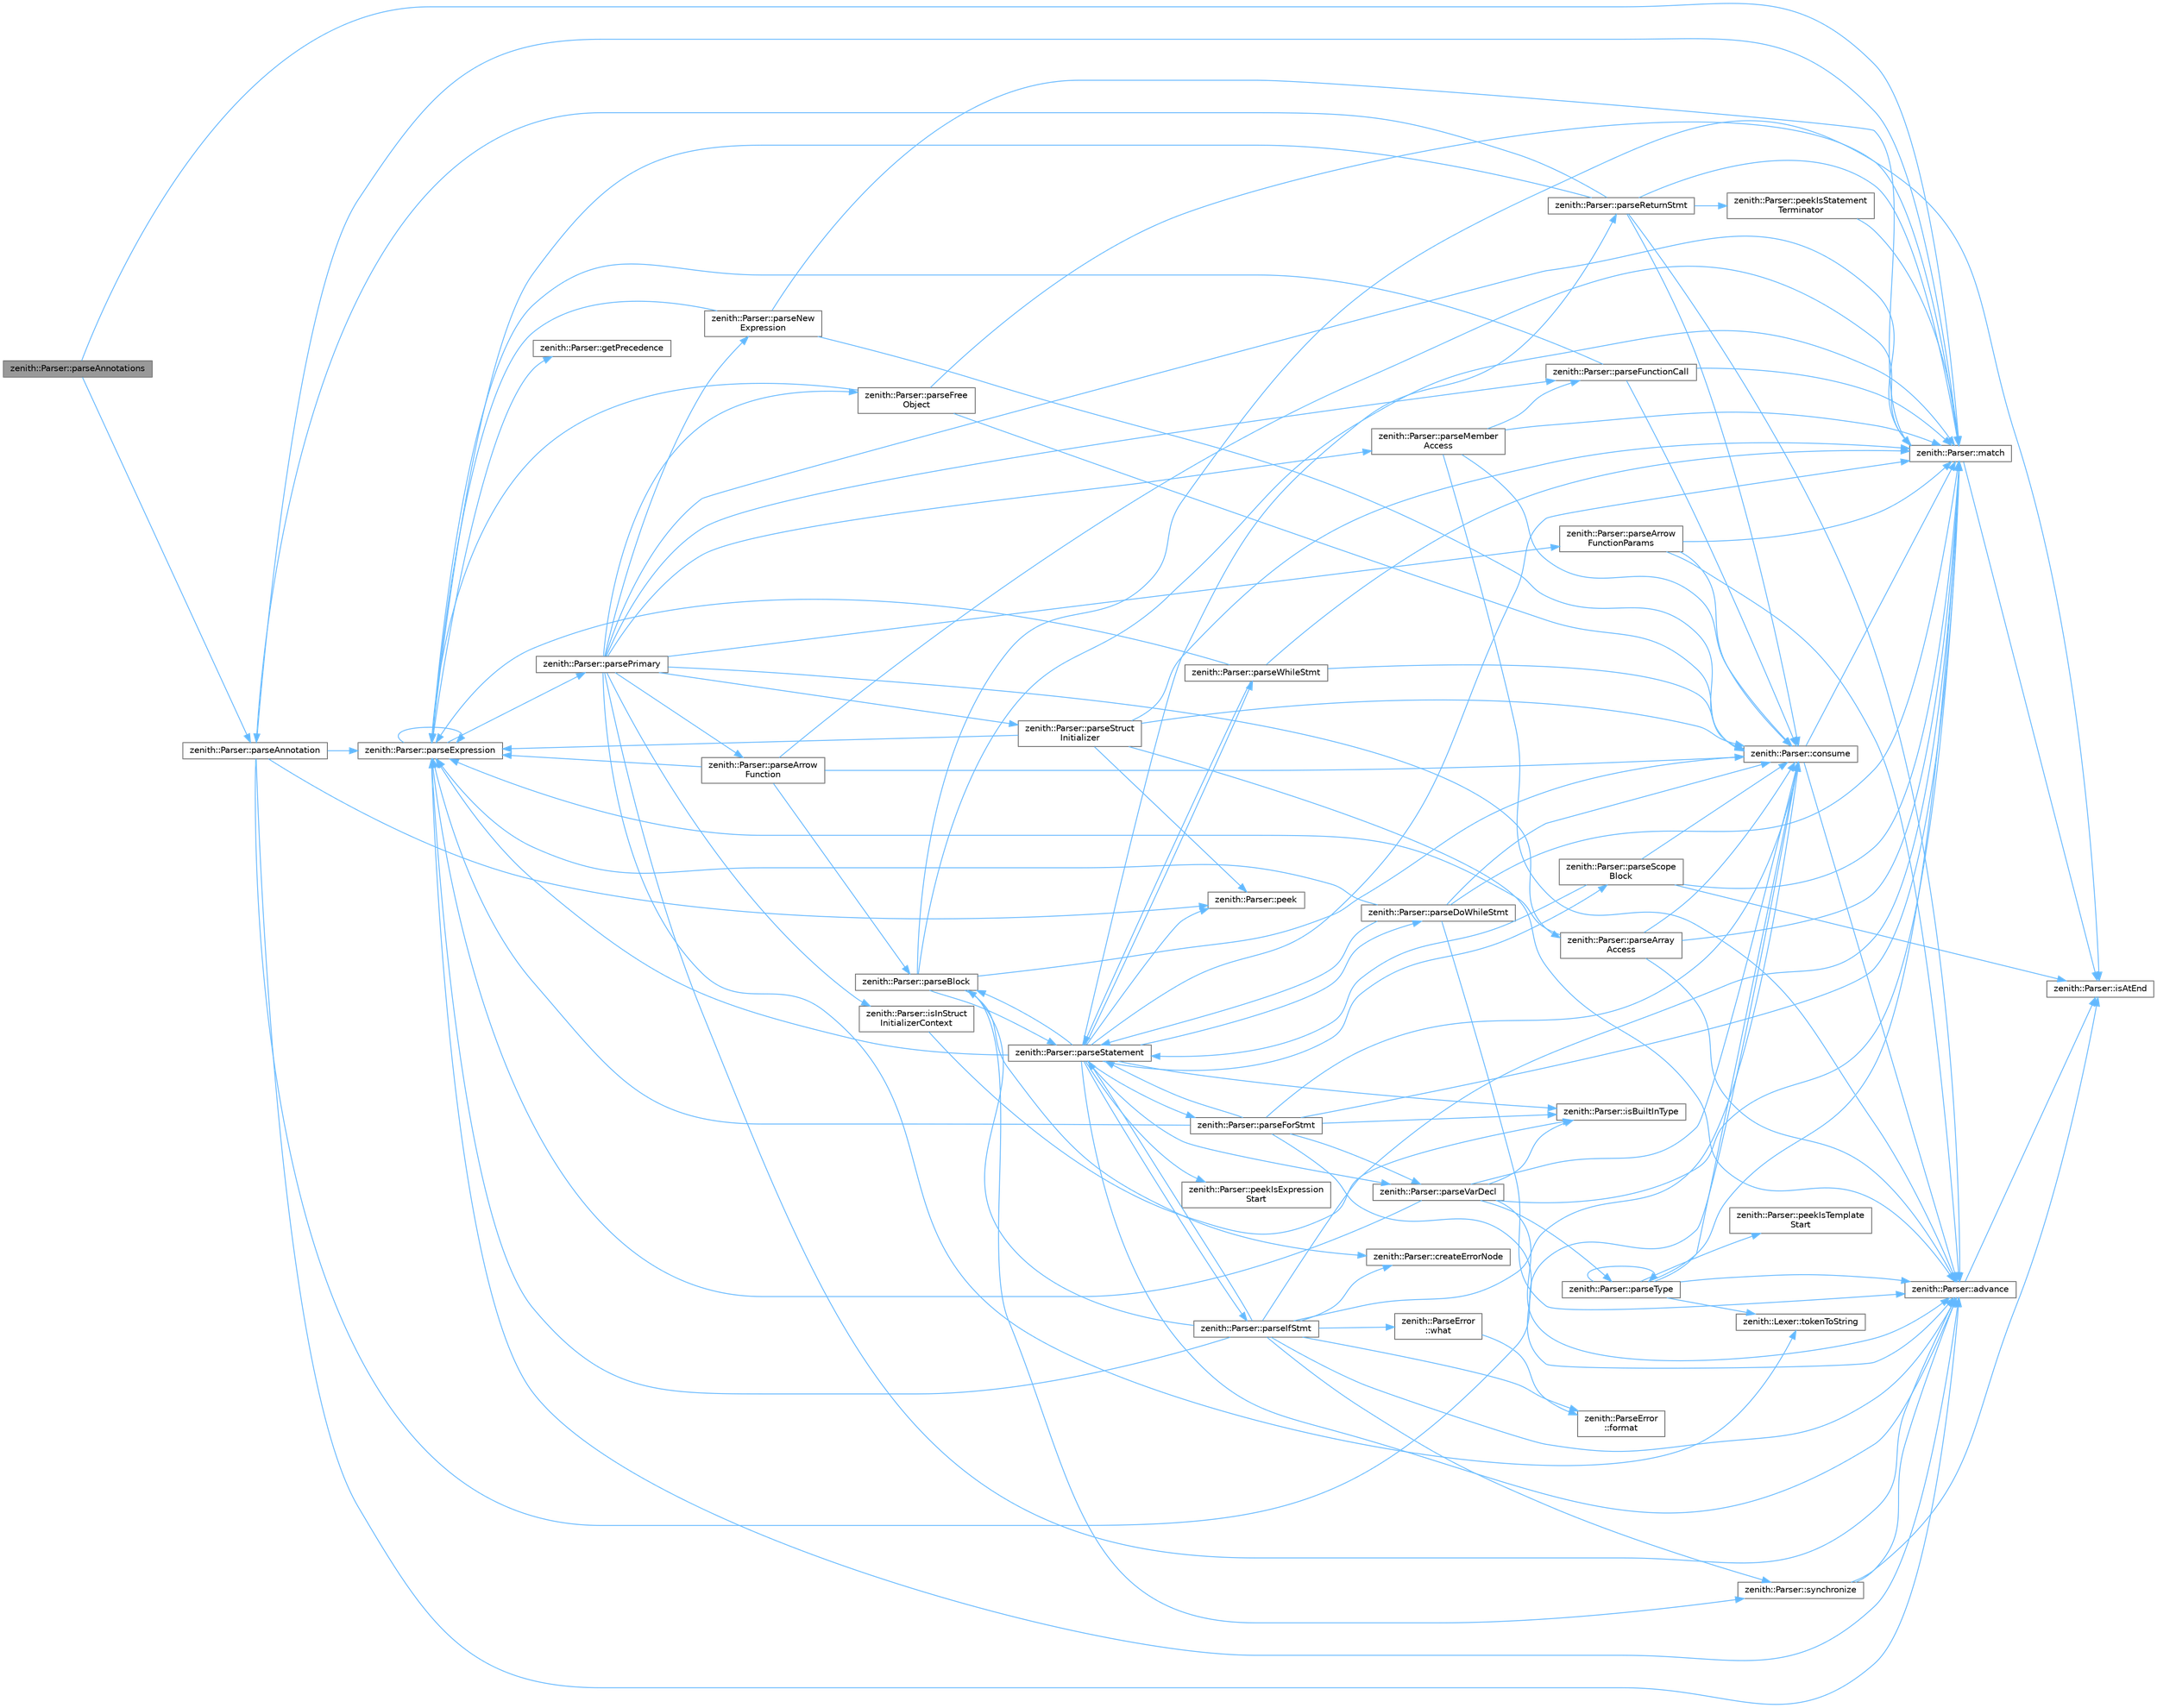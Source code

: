 digraph "zenith::Parser::parseAnnotations"
{
 // LATEX_PDF_SIZE
  bgcolor="transparent";
  edge [fontname=Helvetica,fontsize=10,labelfontname=Helvetica,labelfontsize=10];
  node [fontname=Helvetica,fontsize=10,shape=box,height=0.2,width=0.4];
  rankdir="LR";
  Node1 [id="Node000001",label="zenith::Parser::parseAnnotations",height=0.2,width=0.4,color="gray40", fillcolor="grey60", style="filled", fontcolor="black",tooltip=" "];
  Node1 -> Node2 [id="edge1_Node000001_Node000002",color="steelblue1",style="solid",tooltip=" "];
  Node2 [id="Node000002",label="zenith::Parser::match",height=0.2,width=0.4,color="grey40", fillcolor="white", style="filled",URL="$classzenith_1_1_parser.html#a6a8b25ba2a7a7f371a02b1419121e8cb",tooltip=" "];
  Node2 -> Node3 [id="edge2_Node000002_Node000003",color="steelblue1",style="solid",tooltip=" "];
  Node3 [id="Node000003",label="zenith::Parser::isAtEnd",height=0.2,width=0.4,color="grey40", fillcolor="white", style="filled",URL="$classzenith_1_1_parser.html#a7fa9d1e2197db94168ba4e2c4fd98ad1",tooltip=" "];
  Node1 -> Node4 [id="edge3_Node000001_Node000004",color="steelblue1",style="solid",tooltip=" "];
  Node4 [id="Node000004",label="zenith::Parser::parseAnnotation",height=0.2,width=0.4,color="grey40", fillcolor="white", style="filled",URL="$classzenith_1_1_parser.html#afff2e82900309df63d9aa89f4d3e31d6",tooltip=" "];
  Node4 -> Node5 [id="edge4_Node000004_Node000005",color="steelblue1",style="solid",tooltip=" "];
  Node5 [id="Node000005",label="zenith::Parser::advance",height=0.2,width=0.4,color="grey40", fillcolor="white", style="filled",URL="$classzenith_1_1_parser.html#a9639927866a398781d4c1d205da431d8",tooltip=" "];
  Node5 -> Node3 [id="edge5_Node000005_Node000003",color="steelblue1",style="solid",tooltip=" "];
  Node4 -> Node6 [id="edge6_Node000004_Node000006",color="steelblue1",style="solid",tooltip=" "];
  Node6 [id="Node000006",label="zenith::Parser::consume",height=0.2,width=0.4,color="grey40", fillcolor="white", style="filled",URL="$classzenith_1_1_parser.html#a729f5bdd53b7be97e8f5f3fb28f64249",tooltip=" "];
  Node6 -> Node5 [id="edge7_Node000006_Node000005",color="steelblue1",style="solid",tooltip=" "];
  Node6 -> Node2 [id="edge8_Node000006_Node000002",color="steelblue1",style="solid",tooltip=" "];
  Node4 -> Node2 [id="edge9_Node000004_Node000002",color="steelblue1",style="solid",tooltip=" "];
  Node4 -> Node7 [id="edge10_Node000004_Node000007",color="steelblue1",style="solid",tooltip=" "];
  Node7 [id="Node000007",label="zenith::Parser::parseExpression",height=0.2,width=0.4,color="grey40", fillcolor="white", style="filled",URL="$classzenith_1_1_parser.html#a239906fd51d54598f6d3dcc18d97b6b9",tooltip=" "];
  Node7 -> Node5 [id="edge11_Node000007_Node000005",color="steelblue1",style="solid",tooltip=" "];
  Node7 -> Node8 [id="edge12_Node000007_Node000008",color="steelblue1",style="solid",tooltip=" "];
  Node8 [id="Node000008",label="zenith::Parser::getPrecedence",height=0.2,width=0.4,color="grey40", fillcolor="white", style="filled",URL="$classzenith_1_1_parser.html#a5386ec516fb692a1b1ecd9058ca2c19e",tooltip=" "];
  Node7 -> Node7 [id="edge13_Node000007_Node000007",color="steelblue1",style="solid",tooltip=" "];
  Node7 -> Node9 [id="edge14_Node000007_Node000009",color="steelblue1",style="solid",tooltip=" "];
  Node9 [id="Node000009",label="zenith::Parser::parsePrimary",height=0.2,width=0.4,color="grey40", fillcolor="white", style="filled",URL="$classzenith_1_1_parser.html#a9425b18adfbb62629ae5ea654addc7cb",tooltip=" "];
  Node9 -> Node5 [id="edge15_Node000009_Node000005",color="steelblue1",style="solid",tooltip=" "];
  Node9 -> Node10 [id="edge16_Node000009_Node000010",color="steelblue1",style="solid",tooltip=" "];
  Node10 [id="Node000010",label="zenith::Parser::isInStruct\lInitializerContext",height=0.2,width=0.4,color="grey40", fillcolor="white", style="filled",URL="$classzenith_1_1_parser.html#a122c98490d526265ce1a9a2ecaf188f9",tooltip=" "];
  Node10 -> Node11 [id="edge17_Node000010_Node000011",color="steelblue1",style="solid",tooltip=" "];
  Node11 [id="Node000011",label="zenith::Parser::isBuiltInType",height=0.2,width=0.4,color="grey40", fillcolor="white", style="filled",URL="$classzenith_1_1_parser.html#a68c100d957e0a8960de2fca188e23054",tooltip=" "];
  Node9 -> Node2 [id="edge18_Node000009_Node000002",color="steelblue1",style="solid",tooltip=" "];
  Node9 -> Node12 [id="edge19_Node000009_Node000012",color="steelblue1",style="solid",tooltip=" "];
  Node12 [id="Node000012",label="zenith::Parser::parseArray\lAccess",height=0.2,width=0.4,color="grey40", fillcolor="white", style="filled",URL="$classzenith_1_1_parser.html#ad32b5cfe98f909cade9216d65b046f58",tooltip=" "];
  Node12 -> Node5 [id="edge20_Node000012_Node000005",color="steelblue1",style="solid",tooltip=" "];
  Node12 -> Node6 [id="edge21_Node000012_Node000006",color="steelblue1",style="solid",tooltip=" "];
  Node12 -> Node2 [id="edge22_Node000012_Node000002",color="steelblue1",style="solid",tooltip=" "];
  Node12 -> Node7 [id="edge23_Node000012_Node000007",color="steelblue1",style="solid",tooltip=" "];
  Node9 -> Node13 [id="edge24_Node000009_Node000013",color="steelblue1",style="solid",tooltip=" "];
  Node13 [id="Node000013",label="zenith::Parser::parseArrow\lFunction",height=0.2,width=0.4,color="grey40", fillcolor="white", style="filled",URL="$classzenith_1_1_parser.html#a7ea0f8e309ed2fbdf1a9e2ebfa2fbf8d",tooltip=" "];
  Node13 -> Node6 [id="edge25_Node000013_Node000006",color="steelblue1",style="solid",tooltip=" "];
  Node13 -> Node2 [id="edge26_Node000013_Node000002",color="steelblue1",style="solid",tooltip=" "];
  Node13 -> Node14 [id="edge27_Node000013_Node000014",color="steelblue1",style="solid",tooltip=" "];
  Node14 [id="Node000014",label="zenith::Parser::parseBlock",height=0.2,width=0.4,color="grey40", fillcolor="white", style="filled",URL="$classzenith_1_1_parser.html#afed5c18e77fc012fe5db9f9e6175e642",tooltip=" "];
  Node14 -> Node6 [id="edge28_Node000014_Node000006",color="steelblue1",style="solid",tooltip=" "];
  Node14 -> Node15 [id="edge29_Node000014_Node000015",color="steelblue1",style="solid",tooltip=" "];
  Node15 [id="Node000015",label="zenith::Parser::createErrorNode",height=0.2,width=0.4,color="grey40", fillcolor="white", style="filled",URL="$classzenith_1_1_parser.html#a6576cab9cc379e6ba26cfce915ad3de6",tooltip=" "];
  Node14 -> Node3 [id="edge30_Node000014_Node000003",color="steelblue1",style="solid",tooltip=" "];
  Node14 -> Node2 [id="edge31_Node000014_Node000002",color="steelblue1",style="solid",tooltip=" "];
  Node14 -> Node16 [id="edge32_Node000014_Node000016",color="steelblue1",style="solid",tooltip=" "];
  Node16 [id="Node000016",label="zenith::Parser::parseStatement",height=0.2,width=0.4,color="grey40", fillcolor="white", style="filled",URL="$classzenith_1_1_parser.html#ada8dc19e8cb4a0f1b37d3ef6a2eb3f9d",tooltip=" "];
  Node16 -> Node5 [id="edge33_Node000016_Node000005",color="steelblue1",style="solid",tooltip=" "];
  Node16 -> Node11 [id="edge34_Node000016_Node000011",color="steelblue1",style="solid",tooltip=" "];
  Node16 -> Node2 [id="edge35_Node000016_Node000002",color="steelblue1",style="solid",tooltip=" "];
  Node16 -> Node14 [id="edge36_Node000016_Node000014",color="steelblue1",style="solid",tooltip=" "];
  Node16 -> Node17 [id="edge37_Node000016_Node000017",color="steelblue1",style="solid",tooltip=" "];
  Node17 [id="Node000017",label="zenith::Parser::parseDoWhileStmt",height=0.2,width=0.4,color="grey40", fillcolor="white", style="filled",URL="$classzenith_1_1_parser.html#a17d038fc7ad2c0dac1b038889f4426ca",tooltip=" "];
  Node17 -> Node5 [id="edge38_Node000017_Node000005",color="steelblue1",style="solid",tooltip=" "];
  Node17 -> Node6 [id="edge39_Node000017_Node000006",color="steelblue1",style="solid",tooltip=" "];
  Node17 -> Node2 [id="edge40_Node000017_Node000002",color="steelblue1",style="solid",tooltip=" "];
  Node17 -> Node7 [id="edge41_Node000017_Node000007",color="steelblue1",style="solid",tooltip=" "];
  Node17 -> Node16 [id="edge42_Node000017_Node000016",color="steelblue1",style="solid",tooltip=" "];
  Node16 -> Node7 [id="edge43_Node000016_Node000007",color="steelblue1",style="solid",tooltip=" "];
  Node16 -> Node18 [id="edge44_Node000016_Node000018",color="steelblue1",style="solid",tooltip=" "];
  Node18 [id="Node000018",label="zenith::Parser::parseForStmt",height=0.2,width=0.4,color="grey40", fillcolor="white", style="filled",URL="$classzenith_1_1_parser.html#ab8ae32b49e1a7d1492f14c6b381aa52b",tooltip=" "];
  Node18 -> Node5 [id="edge45_Node000018_Node000005",color="steelblue1",style="solid",tooltip=" "];
  Node18 -> Node6 [id="edge46_Node000018_Node000006",color="steelblue1",style="solid",tooltip=" "];
  Node18 -> Node11 [id="edge47_Node000018_Node000011",color="steelblue1",style="solid",tooltip=" "];
  Node18 -> Node2 [id="edge48_Node000018_Node000002",color="steelblue1",style="solid",tooltip=" "];
  Node18 -> Node7 [id="edge49_Node000018_Node000007",color="steelblue1",style="solid",tooltip=" "];
  Node18 -> Node16 [id="edge50_Node000018_Node000016",color="steelblue1",style="solid",tooltip=" "];
  Node18 -> Node19 [id="edge51_Node000018_Node000019",color="steelblue1",style="solid",tooltip=" "];
  Node19 [id="Node000019",label="zenith::Parser::parseVarDecl",height=0.2,width=0.4,color="grey40", fillcolor="white", style="filled",URL="$classzenith_1_1_parser.html#a4846f1e07a0155bb95bfee2888cd4e49",tooltip=" "];
  Node19 -> Node5 [id="edge52_Node000019_Node000005",color="steelblue1",style="solid",tooltip=" "];
  Node19 -> Node6 [id="edge53_Node000019_Node000006",color="steelblue1",style="solid",tooltip=" "];
  Node19 -> Node11 [id="edge54_Node000019_Node000011",color="steelblue1",style="solid",tooltip=" "];
  Node19 -> Node2 [id="edge55_Node000019_Node000002",color="steelblue1",style="solid",tooltip=" "];
  Node19 -> Node7 [id="edge56_Node000019_Node000007",color="steelblue1",style="solid",tooltip=" "];
  Node19 -> Node20 [id="edge57_Node000019_Node000020",color="steelblue1",style="solid",tooltip=" "];
  Node20 [id="Node000020",label="zenith::Parser::parseType",height=0.2,width=0.4,color="grey40", fillcolor="white", style="filled",URL="$classzenith_1_1_parser.html#a62bb32082ed32f00e6071e1acc026ea1",tooltip=" "];
  Node20 -> Node5 [id="edge58_Node000020_Node000005",color="steelblue1",style="solid",tooltip=" "];
  Node20 -> Node6 [id="edge59_Node000020_Node000006",color="steelblue1",style="solid",tooltip=" "];
  Node20 -> Node2 [id="edge60_Node000020_Node000002",color="steelblue1",style="solid",tooltip=" "];
  Node20 -> Node20 [id="edge61_Node000020_Node000020",color="steelblue1",style="solid",tooltip=" "];
  Node20 -> Node21 [id="edge62_Node000020_Node000021",color="steelblue1",style="solid",tooltip=" "];
  Node21 [id="Node000021",label="zenith::Parser::peekIsTemplate\lStart",height=0.2,width=0.4,color="grey40", fillcolor="white", style="filled",URL="$classzenith_1_1_parser.html#adc6473d2aff0043321f35dfdf132f618",tooltip=" "];
  Node20 -> Node22 [id="edge63_Node000020_Node000022",color="steelblue1",style="solid",tooltip=" "];
  Node22 [id="Node000022",label="zenith::Lexer::tokenToString",height=0.2,width=0.4,color="grey40", fillcolor="white", style="filled",URL="$classzenith_1_1_lexer.html#a7265d90eb9fdc3d46aacdcf2a7e84a23",tooltip=" "];
  Node16 -> Node23 [id="edge64_Node000016_Node000023",color="steelblue1",style="solid",tooltip=" "];
  Node23 [id="Node000023",label="zenith::Parser::parseIfStmt",height=0.2,width=0.4,color="grey40", fillcolor="white", style="filled",URL="$classzenith_1_1_parser.html#a6086729ddce119c88e10fe622d069d8f",tooltip=" "];
  Node23 -> Node5 [id="edge65_Node000023_Node000005",color="steelblue1",style="solid",tooltip=" "];
  Node23 -> Node6 [id="edge66_Node000023_Node000006",color="steelblue1",style="solid",tooltip=" "];
  Node23 -> Node15 [id="edge67_Node000023_Node000015",color="steelblue1",style="solid",tooltip=" "];
  Node23 -> Node24 [id="edge68_Node000023_Node000024",color="steelblue1",style="solid",tooltip=" "];
  Node24 [id="Node000024",label="zenith::ParseError\l::format",height=0.2,width=0.4,color="grey40", fillcolor="white", style="filled",URL="$classzenith_1_1_parse_error.html#a432ddabc956004a6660137f537d2ba45",tooltip=" "];
  Node23 -> Node2 [id="edge69_Node000023_Node000002",color="steelblue1",style="solid",tooltip=" "];
  Node23 -> Node14 [id="edge70_Node000023_Node000014",color="steelblue1",style="solid",tooltip=" "];
  Node23 -> Node7 [id="edge71_Node000023_Node000007",color="steelblue1",style="solid",tooltip=" "];
  Node23 -> Node16 [id="edge72_Node000023_Node000016",color="steelblue1",style="solid",tooltip=" "];
  Node23 -> Node25 [id="edge73_Node000023_Node000025",color="steelblue1",style="solid",tooltip=" "];
  Node25 [id="Node000025",label="zenith::Parser::synchronize",height=0.2,width=0.4,color="grey40", fillcolor="white", style="filled",URL="$classzenith_1_1_parser.html#a09ca7eb4b886643cc7673062713a718f",tooltip=" "];
  Node25 -> Node5 [id="edge74_Node000025_Node000005",color="steelblue1",style="solid",tooltip=" "];
  Node25 -> Node3 [id="edge75_Node000025_Node000003",color="steelblue1",style="solid",tooltip=" "];
  Node23 -> Node26 [id="edge76_Node000023_Node000026",color="steelblue1",style="solid",tooltip=" "];
  Node26 [id="Node000026",label="zenith::ParseError\l::what",height=0.2,width=0.4,color="grey40", fillcolor="white", style="filled",URL="$classzenith_1_1_parse_error.html#a9fb114a980ca601574f4dd9cf122aa0e",tooltip=" "];
  Node26 -> Node24 [id="edge77_Node000026_Node000024",color="steelblue1",style="solid",tooltip=" "];
  Node16 -> Node27 [id="edge78_Node000016_Node000027",color="steelblue1",style="solid",tooltip=" "];
  Node27 [id="Node000027",label="zenith::Parser::parseReturnStmt",height=0.2,width=0.4,color="grey40", fillcolor="white", style="filled",URL="$classzenith_1_1_parser.html#a5e026e55d4a57bea1b5ffa7d3b5e93a8",tooltip=" "];
  Node27 -> Node5 [id="edge79_Node000027_Node000005",color="steelblue1",style="solid",tooltip=" "];
  Node27 -> Node6 [id="edge80_Node000027_Node000006",color="steelblue1",style="solid",tooltip=" "];
  Node27 -> Node2 [id="edge81_Node000027_Node000002",color="steelblue1",style="solid",tooltip=" "];
  Node27 -> Node4 [id="edge82_Node000027_Node000004",color="steelblue1",style="solid",tooltip=" "];
  Node27 -> Node7 [id="edge83_Node000027_Node000007",color="steelblue1",style="solid",tooltip=" "];
  Node27 -> Node28 [id="edge84_Node000027_Node000028",color="steelblue1",style="solid",tooltip=" "];
  Node28 [id="Node000028",label="zenith::Parser::peekIsStatement\lTerminator",height=0.2,width=0.4,color="grey40", fillcolor="white", style="filled",URL="$classzenith_1_1_parser.html#a4deb3146abfbc7ce7f5a4cc973a9fc18",tooltip=" "];
  Node28 -> Node2 [id="edge85_Node000028_Node000002",color="steelblue1",style="solid",tooltip=" "];
  Node16 -> Node29 [id="edge86_Node000016_Node000029",color="steelblue1",style="solid",tooltip=" "];
  Node29 [id="Node000029",label="zenith::Parser::parseScope\lBlock",height=0.2,width=0.4,color="grey40", fillcolor="white", style="filled",URL="$classzenith_1_1_parser.html#acd4ccda2b4a409498daa93e31f2bc23f",tooltip=" "];
  Node29 -> Node6 [id="edge87_Node000029_Node000006",color="steelblue1",style="solid",tooltip=" "];
  Node29 -> Node3 [id="edge88_Node000029_Node000003",color="steelblue1",style="solid",tooltip=" "];
  Node29 -> Node2 [id="edge89_Node000029_Node000002",color="steelblue1",style="solid",tooltip=" "];
  Node29 -> Node16 [id="edge90_Node000029_Node000016",color="steelblue1",style="solid",tooltip=" "];
  Node16 -> Node19 [id="edge91_Node000016_Node000019",color="steelblue1",style="solid",tooltip=" "];
  Node16 -> Node30 [id="edge92_Node000016_Node000030",color="steelblue1",style="solid",tooltip=" "];
  Node30 [id="Node000030",label="zenith::Parser::parseWhileStmt",height=0.2,width=0.4,color="grey40", fillcolor="white", style="filled",URL="$classzenith_1_1_parser.html#a6f8fd13014d6a0e82f53ce08a8f9766d",tooltip=" "];
  Node30 -> Node6 [id="edge93_Node000030_Node000006",color="steelblue1",style="solid",tooltip=" "];
  Node30 -> Node2 [id="edge94_Node000030_Node000002",color="steelblue1",style="solid",tooltip=" "];
  Node30 -> Node7 [id="edge95_Node000030_Node000007",color="steelblue1",style="solid",tooltip=" "];
  Node30 -> Node16 [id="edge96_Node000030_Node000016",color="steelblue1",style="solid",tooltip=" "];
  Node16 -> Node31 [id="edge97_Node000016_Node000031",color="steelblue1",style="solid",tooltip=" "];
  Node31 [id="Node000031",label="zenith::Parser::peek",height=0.2,width=0.4,color="grey40", fillcolor="white", style="filled",URL="$classzenith_1_1_parser.html#a979d431c48a2bb73bd40a9fd6d65ba36",tooltip=" "];
  Node16 -> Node32 [id="edge98_Node000016_Node000032",color="steelblue1",style="solid",tooltip=" "];
  Node32 [id="Node000032",label="zenith::Parser::peekIsExpression\lStart",height=0.2,width=0.4,color="grey40", fillcolor="white", style="filled",URL="$classzenith_1_1_parser.html#ad60004f6810cc28102461c948ec5bb2f",tooltip=" "];
  Node14 -> Node25 [id="edge99_Node000014_Node000025",color="steelblue1",style="solid",tooltip=" "];
  Node13 -> Node7 [id="edge100_Node000013_Node000007",color="steelblue1",style="solid",tooltip=" "];
  Node9 -> Node33 [id="edge101_Node000009_Node000033",color="steelblue1",style="solid",tooltip=" "];
  Node33 [id="Node000033",label="zenith::Parser::parseArrow\lFunctionParams",height=0.2,width=0.4,color="grey40", fillcolor="white", style="filled",URL="$classzenith_1_1_parser.html#adfd7efe9485b95d3c1d2acbcec912527",tooltip=" "];
  Node33 -> Node5 [id="edge102_Node000033_Node000005",color="steelblue1",style="solid",tooltip=" "];
  Node33 -> Node6 [id="edge103_Node000033_Node000006",color="steelblue1",style="solid",tooltip=" "];
  Node33 -> Node2 [id="edge104_Node000033_Node000002",color="steelblue1",style="solid",tooltip=" "];
  Node9 -> Node34 [id="edge105_Node000009_Node000034",color="steelblue1",style="solid",tooltip=" "];
  Node34 [id="Node000034",label="zenith::Parser::parseFree\lObject",height=0.2,width=0.4,color="grey40", fillcolor="white", style="filled",URL="$classzenith_1_1_parser.html#a697fe5477ca0023efdefd6e66f4e0a49",tooltip=" "];
  Node34 -> Node6 [id="edge106_Node000034_Node000006",color="steelblue1",style="solid",tooltip=" "];
  Node34 -> Node2 [id="edge107_Node000034_Node000002",color="steelblue1",style="solid",tooltip=" "];
  Node34 -> Node7 [id="edge108_Node000034_Node000007",color="steelblue1",style="solid",tooltip=" "];
  Node9 -> Node35 [id="edge109_Node000009_Node000035",color="steelblue1",style="solid",tooltip=" "];
  Node35 [id="Node000035",label="zenith::Parser::parseFunctionCall",height=0.2,width=0.4,color="grey40", fillcolor="white", style="filled",URL="$classzenith_1_1_parser.html#ae2442c2e624e13794605b1ff56047ee8",tooltip=" "];
  Node35 -> Node6 [id="edge110_Node000035_Node000006",color="steelblue1",style="solid",tooltip=" "];
  Node35 -> Node2 [id="edge111_Node000035_Node000002",color="steelblue1",style="solid",tooltip=" "];
  Node35 -> Node7 [id="edge112_Node000035_Node000007",color="steelblue1",style="solid",tooltip=" "];
  Node9 -> Node36 [id="edge113_Node000009_Node000036",color="steelblue1",style="solid",tooltip=" "];
  Node36 [id="Node000036",label="zenith::Parser::parseMember\lAccess",height=0.2,width=0.4,color="grey40", fillcolor="white", style="filled",URL="$classzenith_1_1_parser.html#a5f581f39453bce8e553d9d96c5c8d0d2",tooltip=" "];
  Node36 -> Node5 [id="edge114_Node000036_Node000005",color="steelblue1",style="solid",tooltip=" "];
  Node36 -> Node6 [id="edge115_Node000036_Node000006",color="steelblue1",style="solid",tooltip=" "];
  Node36 -> Node2 [id="edge116_Node000036_Node000002",color="steelblue1",style="solid",tooltip=" "];
  Node36 -> Node35 [id="edge117_Node000036_Node000035",color="steelblue1",style="solid",tooltip=" "];
  Node9 -> Node37 [id="edge118_Node000009_Node000037",color="steelblue1",style="solid",tooltip=" "];
  Node37 [id="Node000037",label="zenith::Parser::parseNew\lExpression",height=0.2,width=0.4,color="grey40", fillcolor="white", style="filled",URL="$classzenith_1_1_parser.html#aa984ed730ca80620a7033d259b6faea5",tooltip=" "];
  Node37 -> Node6 [id="edge119_Node000037_Node000006",color="steelblue1",style="solid",tooltip=" "];
  Node37 -> Node2 [id="edge120_Node000037_Node000002",color="steelblue1",style="solid",tooltip=" "];
  Node37 -> Node7 [id="edge121_Node000037_Node000007",color="steelblue1",style="solid",tooltip=" "];
  Node9 -> Node38 [id="edge122_Node000009_Node000038",color="steelblue1",style="solid",tooltip=" "];
  Node38 [id="Node000038",label="zenith::Parser::parseStruct\lInitializer",height=0.2,width=0.4,color="grey40", fillcolor="white", style="filled",URL="$classzenith_1_1_parser.html#a4646bbfa2a663abbc777ae26d44e9522",tooltip=" "];
  Node38 -> Node5 [id="edge123_Node000038_Node000005",color="steelblue1",style="solid",tooltip=" "];
  Node38 -> Node6 [id="edge124_Node000038_Node000006",color="steelblue1",style="solid",tooltip=" "];
  Node38 -> Node2 [id="edge125_Node000038_Node000002",color="steelblue1",style="solid",tooltip=" "];
  Node38 -> Node7 [id="edge126_Node000038_Node000007",color="steelblue1",style="solid",tooltip=" "];
  Node38 -> Node31 [id="edge127_Node000038_Node000031",color="steelblue1",style="solid",tooltip=" "];
  Node9 -> Node22 [id="edge128_Node000009_Node000022",color="steelblue1",style="solid",tooltip=" "];
  Node4 -> Node31 [id="edge129_Node000004_Node000031",color="steelblue1",style="solid",tooltip=" "];
}
